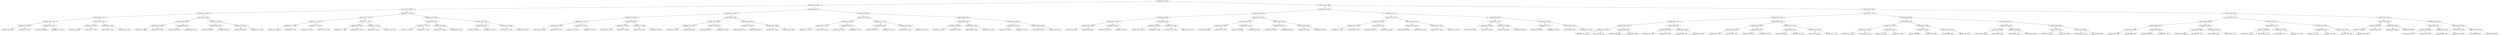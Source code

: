 digraph G{
1739407182 [label="Node{data=[3242, 3242]}"]
1739407182 -> 2134347278
2134347278 [label="Node{data=[2268, 2268]}"]
2134347278 -> 640474534
640474534 [label="Node{data=[1699, 1699]}"]
640474534 -> 730835843
730835843 [label="Node{data=[1680, 1680]}"]
730835843 -> 626435827
626435827 [label="Node{data=[1672, 1672]}"]
626435827 -> 1725045673
1725045673 [label="Node{data=[1668, 1668]}"]
1725045673 -> 651373368
651373368 [label="Node{data=[1666, 1666]}"]
651373368 -> 1893093330
1893093330 [label="Node{data=[1665, 1665]}"]
651373368 -> 1613172229
1613172229 [label="Node{data=[1667, 1667]}"]
1725045673 -> 375283451
375283451 [label="Node{data=[1670, 1670]}"]
375283451 -> 694894051
694894051 [label="Node{data=[1669, 1669]}"]
375283451 -> 1803640771
1803640771 [label="Node{data=[1671, 1671]}"]
626435827 -> 864957328
864957328 [label="Node{data=[1676, 1676]}"]
864957328 -> 1472400028
1472400028 [label="Node{data=[1674, 1674]}"]
1472400028 -> 666345890
666345890 [label="Node{data=[1673, 1673]}"]
1472400028 -> 1177128400
1177128400 [label="Node{data=[1675, 1675]}"]
864957328 -> 83436598
83436598 [label="Node{data=[1678, 1678]}"]
83436598 -> 1260472799
1260472799 [label="Node{data=[1677, 1677]}"]
83436598 -> 1367432104
1367432104 [label="Node{data=[1679, 1679]}"]
730835843 -> 1540098885
1540098885 [label="Node{data=[1691, 1691]}"]
1540098885 -> 374955166
374955166 [label="Node{data=[1687, 1687]}"]
374955166 -> 1475842107
1475842107 [label="Node{data=[1685, 1685]}"]
1475842107 -> 208723318
208723318 [label="Node{data=[1684, 1684]}"]
1475842107 -> 928872862
928872862 [label="Node{data=[1686, 1686]}"]
374955166 -> 1807511111
1807511111 [label="Node{data=[1689, 1689]}"]
1807511111 -> 2186563
2186563 [label="Node{data=[1688, 1688]}"]
1807511111 -> 179354460
179354460 [label="Node{data=[1690, 1690]}"]
1540098885 -> 1459466781
1459466781 [label="Node{data=[1695, 1695]}"]
1459466781 -> 1589321939
1589321939 [label="Node{data=[1693, 1693]}"]
1589321939 -> 1425716482
1425716482 [label="Node{data=[1692, 1692]}"]
1589321939 -> 1537183386
1537183386 [label="Node{data=[1694, 1694]}"]
1459466781 -> 1615442606
1615442606 [label="Node{data=[1697, 1697]}"]
1615442606 -> 1744022476
1744022476 [label="Node{data=[1696, 1696]}"]
1615442606 -> 1713389717
1713389717 [label="Node{data=[1698, 1698]}"]
640474534 -> 1097660821
1097660821 [label="Node{data=[1715, 1715]}"]
1097660821 -> 1813905364
1813905364 [label="Node{data=[1707, 1707]}"]
1813905364 -> 382374992
382374992 [label="Node{data=[1703, 1703]}"]
382374992 -> 1921669876
1921669876 [label="Node{data=[1701, 1701]}"]
1921669876 -> 1418503521
1418503521 [label="Node{data=[1700, 1700]}"]
1921669876 -> 1475085179
1475085179 [label="Node{data=[1702, 1702]}"]
382374992 -> 365327810
365327810 [label="Node{data=[1705, 1705]}"]
365327810 -> 901501044
901501044 [label="Node{data=[1704, 1704]}"]
365327810 -> 78502927
78502927 [label="Node{data=[1706, 1706]}"]
1813905364 -> 862838842
862838842 [label="Node{data=[1711, 1711]}"]
862838842 -> 354679792
354679792 [label="Node{data=[1709, 1709]}"]
354679792 -> 2129699152
2129699152 [label="Node{data=[1708, 1708]}"]
354679792 -> 341264165
341264165 [label="Node{data=[1710, 1710]}"]
862838842 -> 1223100837
1223100837 [label="Node{data=[1713, 1713]}"]
1223100837 -> 1116833586
1116833586 [label="Node{data=[1712, 1712]}"]
1223100837 -> 965755921
965755921 [label="Node{data=[1714, 1714]}"]
1097660821 -> 399524457
399524457 [label="Node{data=[2212, 2212]}"]
399524457 -> 1728760599
1728760599 [label="Node{data=[1719, 1719]}"]
1728760599 -> 703363283
703363283 [label="Node{data=[1717, 1717]}"]
703363283 -> 317129011
317129011 [label="Node{data=[1716, 1716]}"]
703363283 -> 129096204
129096204 [label="Node{data=[1718, 1718]}"]
1728760599 -> 919796638
919796638 [label="Node{data=[1908, 1908]}"]
919796638 -> 2092054391
2092054391 [label="Node{data=[1720, 1720]}"]
919796638 -> 1458982731
1458982731 [label="Node{data=[1910, 1910]}"]
399524457 -> 1595837987
1595837987 [label="Node{data=[2264, 2264]}"]
1595837987 -> 2125561941
2125561941 [label="Node{data=[2262, 2262]}"]
2125561941 -> 324344187
324344187 [label="Node{data=[2261, 2261]}"]
2125561941 -> 2008907853
2008907853 [label="Node{data=[2263, 2263]}"]
1595837987 -> 1551464207
1551464207 [label="Node{data=[2266, 2266]}"]
1551464207 -> 783874045
783874045 [label="Node{data=[2265, 2265]}"]
1551464207 -> 362659216
362659216 [label="Node{data=[2267, 2267]}"]
2134347278 -> 247064710
247064710 [label="Node{data=[3210, 3210]}"]
247064710 -> 426719057
426719057 [label="Node{data=[2553, 2553]}"]
426719057 -> 1879129246
1879129246 [label="Node{data=[2276, 2276]}"]
1879129246 -> 143158835
143158835 [label="Node{data=[2272, 2272]}"]
143158835 -> 1228163708
1228163708 [label="Node{data=[2270, 2270]}"]
1228163708 -> 687942068
687942068 [label="Node{data=[2269, 2269]}"]
1228163708 -> 1344083398
1344083398 [label="Node{data=[2271, 2271]}"]
143158835 -> 464457728
464457728 [label="Node{data=[2274, 2274]}"]
464457728 -> 1881398947
1881398947 [label="Node{data=[2273, 2273]}"]
464457728 -> 1355744666
1355744666 [label="Node{data=[2275, 2275]}"]
1879129246 -> 1757714784
1757714784 [label="Node{data=[2280, 2280]}"]
1757714784 -> 193510248
193510248 [label="Node{data=[2278, 2278]}"]
193510248 -> 1706080892
1706080892 [label="Node{data=[2277, 2277]}"]
193510248 -> 1299939461
1299939461 [label="Node{data=[2279, 2279]}"]
1757714784 -> 28843987
28843987 [label="Node{data=[2515, 2515]}"]
28843987 -> 1327867767
1327867767 [label="Node{data=[2281, 2281]}"]
28843987 -> 799446965
799446965 [label="Node{data=[2543, 2543]}"]
426719057 -> 1044927852
1044927852 [label="Node{data=[3202, 3202]}"]
1044927852 -> 2135921649
2135921649 [label="Node{data=[3198, 3198]}"]
2135921649 -> 489921904
489921904 [label="Node{data=[3167, 3167]}"]
489921904 -> 112441948
112441948 [label="Node{data=[3028, 3028]}"]
489921904 -> 2049735891
2049735891 [label="Node{data=[3190, 3190]}"]
2135921649 -> 2046797948
2046797948 [label="Node{data=[3200, 3200]}"]
2046797948 -> 2024174126
2024174126 [label="Node{data=[3199, 3199]}"]
2046797948 -> 1675380284
1675380284 [label="Node{data=[3201, 3201]}"]
1044927852 -> 2056217712
2056217712 [label="Node{data=[3206, 3206]}"]
2056217712 -> 2117570325
2117570325 [label="Node{data=[3204, 3204]}"]
2117570325 -> 894150143
894150143 [label="Node{data=[3203, 3203]}"]
2117570325 -> 875034828
875034828 [label="Node{data=[3205, 3205]}"]
2056217712 -> 889894620
889894620 [label="Node{data=[3208, 3208]}"]
889894620 -> 1996998735
1996998735 [label="Node{data=[3207, 3207]}"]
889894620 -> 529264397
529264397 [label="Node{data=[3209, 3209]}"]
247064710 -> 341939624
341939624 [label="Node{data=[3226, 3226]}"]
341939624 -> 1950186926
1950186926 [label="Node{data=[3218, 3218]}"]
1950186926 -> 1035048662
1035048662 [label="Node{data=[3214, 3214]}"]
1035048662 -> 2097341930
2097341930 [label="Node{data=[3212, 3212]}"]
2097341930 -> 1708585783
1708585783 [label="Node{data=[3211, 3211]}"]
2097341930 -> 2048467502
2048467502 [label="Node{data=[3213, 3213]}"]
1035048662 -> 1269763229
1269763229 [label="Node{data=[3216, 3216]}"]
1269763229 -> 568888759
568888759 [label="Node{data=[3215, 3215]}"]
1269763229 -> 1937087990
1937087990 [label="Node{data=[3217, 3217]}"]
1950186926 -> 1087293924
1087293924 [label="Node{data=[3222, 3222]}"]
1087293924 -> 1941372548
1941372548 [label="Node{data=[3220, 3220]}"]
1941372548 -> 383139952
383139952 [label="Node{data=[3219, 3219]}"]
1941372548 -> 1234429297
1234429297 [label="Node{data=[3221, 3221]}"]
1087293924 -> 2141488206
2141488206 [label="Node{data=[3224, 3224]}"]
2141488206 -> 992085984
992085984 [label="Node{data=[3223, 3223]}"]
2141488206 -> 533927220
533927220 [label="Node{data=[3225, 3225]}"]
341939624 -> 1237173202
1237173202 [label="Node{data=[3234, 3234]}"]
1237173202 -> 316713055
316713055 [label="Node{data=[3230, 3230]}"]
316713055 -> 970371300
970371300 [label="Node{data=[3228, 3228]}"]
970371300 -> 1043036255
1043036255 [label="Node{data=[3227, 3227]}"]
970371300 -> 430939931
430939931 [label="Node{data=[3229, 3229]}"]
316713055 -> 236617249
236617249 [label="Node{data=[3232, 3232]}"]
236617249 -> 46640790
46640790 [label="Node{data=[3231, 3231]}"]
236617249 -> 1741408017
1741408017 [label="Node{data=[3233, 3233]}"]
1237173202 -> 41536436
41536436 [label="Node{data=[3238, 3238]}"]
41536436 -> 1607423660
1607423660 [label="Node{data=[3236, 3236]}"]
1607423660 -> 1615065309
1615065309 [label="Node{data=[3235, 3235]}"]
1607423660 -> 1493778571
1493778571 [label="Node{data=[3237, 3237]}"]
41536436 -> 367072373
367072373 [label="Node{data=[3240, 3240]}"]
367072373 -> 817781331
817781331 [label="Node{data=[3239, 3239]}"]
367072373 -> 1325695361
1325695361 [label="Node{data=[3241, 3241]}"]
1739407182 -> 1553636850
1553636850 [label="Node{data=[3446, 3446]}"]
1553636850 -> 1103460520
1103460520 [label="Node{data=[3301, 3301]}"]
1103460520 -> 57396737
57396737 [label="Node{data=[3258, 3258]}"]
57396737 -> 1745375076
1745375076 [label="Node{data=[3250, 3250]}"]
1745375076 -> 1618295450
1618295450 [label="Node{data=[3246, 3246]}"]
1618295450 -> 178195972
178195972 [label="Node{data=[3244, 3244]}"]
178195972 -> 1473888912
1473888912 [label="Node{data=[3243, 3243]}"]
178195972 -> 2105590880
2105590880 [label="Node{data=[3245, 3245]}"]
1618295450 -> 887656608
887656608 [label="Node{data=[3248, 3248]}"]
887656608 -> 1182095127
1182095127 [label="Node{data=[3247, 3247]}"]
887656608 -> 1604440075
1604440075 [label="Node{data=[3249, 3249]}"]
1745375076 -> 620346459
620346459 [label="Node{data=[3254, 3254]}"]
620346459 -> 1424250356
1424250356 [label="Node{data=[3252, 3252]}"]
1424250356 -> 952462736
952462736 [label="Node{data=[3251, 3251]}"]
1424250356 -> 1773519627
1773519627 [label="Node{data=[3253, 3253]}"]
620346459 -> 13086978
13086978 [label="Node{data=[3256, 3256]}"]
13086978 -> 1987710747
1987710747 [label="Node{data=[3255, 3255]}"]
13086978 -> 1707103657
1707103657 [label="Node{data=[3257, 3257]}"]
57396737 -> 581599105
581599105 [label="Node{data=[3293, 3293]}"]
581599105 -> 534287735
534287735 [label="Node{data=[3289, 3289]}"]
534287735 -> 972833600
972833600 [label="Node{data=[3260, 3260]}"]
972833600 -> 1584805067
1584805067 [label="Node{data=[3259, 3259]}"]
972833600 -> 793841395
793841395 [label="Node{data=[3287, 3287]}"]
534287735 -> 1962493251
1962493251 [label="Node{data=[3291, 3291]}"]
1962493251 -> 801435359
801435359 [label="Node{data=[3290, 3290]}"]
1962493251 -> 1081821056
1081821056 [label="Node{data=[3292, 3292]}"]
581599105 -> 1736110058
1736110058 [label="Node{data=[3297, 3297]}"]
1736110058 -> 1494711579
1494711579 [label="Node{data=[3295, 3295]}"]
1494711579 -> 1361957616
1361957616 [label="Node{data=[3294, 3294]}"]
1494711579 -> 1265682450
1265682450 [label="Node{data=[3296, 3296]}"]
1736110058 -> 2068146985
2068146985 [label="Node{data=[3299, 3299]}"]
2068146985 -> 425209599
425209599 [label="Node{data=[3298, 3298]}"]
2068146985 -> 643679606
643679606 [label="Node{data=[3300, 3300]}"]
1103460520 -> 1797306871
1797306871 [label="Node{data=[3417, 3417]}"]
1797306871 -> 1005362073
1005362073 [label="Node{data=[3316, 3316]}"]
1005362073 -> 1662739917
1662739917 [label="Node{data=[3305, 3305]}"]
1662739917 -> 723876525
723876525 [label="Node{data=[3303, 3303]}"]
723876525 -> 1160020287
1160020287 [label="Node{data=[3302, 3302]}"]
723876525 -> 441182801
441182801 [label="Node{data=[3304, 3304]}"]
1662739917 -> 575066584
575066584 [label="Node{data=[3307, 3307]}"]
575066584 -> 573978415
573978415 [label="Node{data=[3306, 3306]}"]
575066584 -> 1132099375
1132099375 [label="Node{data=[3308, 3308]}"]
1005362073 -> 103158899
103158899 [label="Node{data=[3413, 3413]}"]
103158899 -> 318430590
318430590 [label="Node{data=[3411, 3411]}"]
318430590 -> 23465793
23465793 [label="Node{data=[3359, 3359]}"]
318430590 -> 297128781
297128781 [label="Node{data=[3412, 3412]}"]
103158899 -> 663144580
663144580 [label="Node{data=[3415, 3415]}"]
663144580 -> 1674833959
1674833959 [label="Node{data=[3414, 3414]}"]
663144580 -> 1384048411
1384048411 [label="Node{data=[3416, 3416]}"]
1797306871 -> 1835952546
1835952546 [label="Node{data=[3425, 3425]}"]
1835952546 -> 2092785251
2092785251 [label="Node{data=[3421, 3421]}"]
2092785251 -> 1301275
1301275 [label="Node{data=[3419, 3419]}"]
1301275 -> 628138557
628138557 [label="Node{data=[3418, 3418]}"]
1301275 -> 1003355208
1003355208 [label="Node{data=[3420, 3420]}"]
2092785251 -> 764797716
764797716 [label="Node{data=[3423, 3423]}"]
764797716 -> 868236990
868236990 [label="Node{data=[3422, 3422]}"]
764797716 -> 318837681
318837681 [label="Node{data=[3424, 3424]}"]
1835952546 -> 1207603749
1207603749 [label="Node{data=[3429, 3429]}"]
1207603749 -> 1165317261
1165317261 [label="Node{data=[3427, 3427]}"]
1165317261 -> 2004002643
2004002643 [label="Node{data=[3426, 3426]}"]
1165317261 -> 1819651735
1819651735 [label="Node{data=[3428, 3428]}"]
1207603749 -> 2139972230
2139972230 [label="Node{data=[3431, 3431]}"]
2139972230 -> 280199366
280199366 [label="Node{data=[3430, 3430]}"]
2139972230 -> 1914299836
1914299836 [label="Node{data=[3432, 3432]}"]
1553636850 -> 861535358
861535358 [label="Node{data=[4840, 4840]}"]
861535358 -> 668217793
668217793 [label="Node{data=[4171, 4171]}"]
668217793 -> 728576077
728576077 [label="Node{data=[3811, 3811]}"]
728576077 -> 384042137
384042137 [label="Node{data=[3803, 3803]}"]
384042137 -> 1789042743
1789042743 [label="Node{data=[3799, 3799]}"]
1789042743 -> 1820249755
1820249755 [label="Node{data=[3725, 3725]}"]
1820249755 -> 785605633
785605633 [label="Node{data=[3718, 3718]}"]
1820249755 -> 413498766
413498766 [label="Node{data=[3778, 3778]}"]
1789042743 -> 1736033717
1736033717 [label="Node{data=[3801, 3801]}"]
1736033717 -> 2104088023
2104088023 [label="Node{data=[3800, 3800]}"]
1736033717 -> 1219446039
1219446039 [label="Node{data=[3802, 3802]}"]
384042137 -> 2077558913
2077558913 [label="Node{data=[3807, 3807]}"]
2077558913 -> 1378369059
1378369059 [label="Node{data=[3805, 3805]}"]
1378369059 -> 1641844444
1641844444 [label="Node{data=[3804, 3804]}"]
1378369059 -> 1399449613
1399449613 [label="Node{data=[3806, 3806]}"]
2077558913 -> 2843617
2843617 [label="Node{data=[3809, 3809]}"]
2843617 -> 325164257
325164257 [label="Node{data=[3808, 3808]}"]
2843617 -> 382618175
382618175 [label="Node{data=[3810, 3810]}"]
728576077 -> 175894891
175894891 [label="Node{data=[4163, 4163]}"]
175894891 -> 1360310190
1360310190 [label="Node{data=[4056, 4056]}"]
1360310190 -> 1309521913
1309521913 [label="Node{data=[3814, 3814]}"]
1309521913 -> 712410037
712410037 [label="Node{data=[3812, 3812]}"]
1309521913 -> 2136203065
2136203065 [label="Node{data=[4024, 4024]}"]
1360310190 -> 198080162
198080162 [label="Node{data=[4161, 4161]}"]
198080162 -> 685750877
685750877 [label="Node{data=[4160, 4160]}"]
198080162 -> 908783576
908783576 [label="Node{data=[4162, 4162]}"]
175894891 -> 1474384947
1474384947 [label="Node{data=[4167, 4167]}"]
1474384947 -> 803357451
803357451 [label="Node{data=[4165, 4165]}"]
803357451 -> 2059016696
2059016696 [label="Node{data=[4164, 4164]}"]
803357451 -> 462384472
462384472 [label="Node{data=[4166, 4166]}"]
1474384947 -> 1184031446
1184031446 [label="Node{data=[4169, 4169]}"]
1184031446 -> 2069170964
2069170964 [label="Node{data=[4168, 4168]}"]
1184031446 -> 1368041567
1368041567 [label="Node{data=[4170, 4170]}"]
668217793 -> 823130779
823130779 [label="Node{data=[4683, 4683]}"]
823130779 -> 1616525886
1616525886 [label="Node{data=[4675, 4675]}"]
1616525886 -> 864325770
864325770 [label="Node{data=[4318, 4318]}"]
864325770 -> 935862005
935862005 [label="Node{data=[4282, 4282]}"]
935862005 -> 2044584373
2044584373 [label="Node{data=[4172, 4172]}"]
935862005 -> 1223147386
1223147386 [label="Node{data=[4315, 4315]}"]
864325770 -> 1601205804
1601205804 [label="Node{data=[4673, 4673]}"]
1601205804 -> 674817153
674817153 [label="Node{data=[4336, 4336]}"]
1601205804 -> 1056860282
1056860282 [label="Node{data=[4674, 4674]}"]
1616525886 -> 1268190384
1268190384 [label="Node{data=[4679, 4679]}"]
1268190384 -> 386581240
386581240 [label="Node{data=[4677, 4677]}"]
386581240 -> 2021204084
2021204084 [label="Node{data=[4676, 4676]}"]
386581240 -> 898185913
898185913 [label="Node{data=[4678, 4678]}"]
1268190384 -> 1174950452
1174950452 [label="Node{data=[4681, 4681]}"]
1174950452 -> 131355919
131355919 [label="Node{data=[4680, 4680]}"]
1174950452 -> 916434689
916434689 [label="Node{data=[4682, 4682]}"]
823130779 -> 1245644697
1245644697 [label="Node{data=[4691, 4691]}"]
1245644697 -> 1310881048
1310881048 [label="Node{data=[4687, 4687]}"]
1310881048 -> 1811623422
1811623422 [label="Node{data=[4685, 4685]}"]
1811623422 -> 550989863
550989863 [label="Node{data=[4684, 4684]}"]
1811623422 -> 317110379
317110379 [label="Node{data=[4686, 4686]}"]
1310881048 -> 1328645530
1328645530 [label="Node{data=[4689, 4689]}"]
1328645530 -> 2107098463
2107098463 [label="Node{data=[4688, 4688]}"]
1328645530 -> 1717228674
1717228674 [label="Node{data=[4690, 4690]}"]
1245644697 -> 1096289730
1096289730 [label="Node{data=[4836, 4836]}"]
1096289730 -> 42360102
42360102 [label="Node{data=[4772, 4772]}"]
42360102 -> 1106828564
1106828564 [label="Node{data=[4742, 4742]}"]
42360102 -> 1899429741
1899429741 [label="Node{data=[4835, 4835]}"]
1096289730 -> 1879165588
1879165588 [label="Node{data=[4838, 4838]}"]
1879165588 -> 1079957215
1079957215 [label="Node{data=[4837, 4837]}"]
1879165588 -> 1196008381
1196008381 [label="Node{data=[4839, 4839]}"]
861535358 -> 29548974
29548974 [label="Node{data=[7639, 7639]}"]
29548974 -> 2137640552
2137640552 [label="Node{data=[5352, 5352]}"]
2137640552 -> 1236731764
1236731764 [label="Node{data=[4848, 4848]}"]
1236731764 -> 1130959284
1130959284 [label="Node{data=[4844, 4844]}"]
1130959284 -> 1429231590
1429231590 [label="Node{data=[4842, 4842]}"]
1429231590 -> 1679542694
1679542694 [label="Node{data=[4841, 4841]}"]
1429231590 -> 359067382
359067382 [label="Node{data=[4843, 4843]}"]
1130959284 -> 503949663
503949663 [label="Node{data=[4846, 4846]}"]
503949663 -> 1230062111
1230062111 [label="Node{data=[4845, 4845]}"]
503949663 -> 1941828714
1941828714 [label="Node{data=[4847, 4847]}"]
1236731764 -> 1359918517
1359918517 [label="Node{data=[4852, 4852]}"]
1359918517 -> 35569050
35569050 [label="Node{data=[4850, 4850]}"]
35569050 -> 1092376188
1092376188 [label="Node{data=[4849, 4849]}"]
35569050 -> 1570698385
1570698385 [label="Node{data=[4851, 4851]}"]
1359918517 -> 2040086922
2040086922 [label="Node{data=[4865, 4865]}"]
2040086922 -> 236765518
236765518 [label="Node{data=[4853, 4853]}"]
2040086922 -> 764463431
764463431 [label="Node{data=[4973, 4973]}"]
2137640552 -> 117479960
117479960 [label="Node{data=[7631, 7631]}"]
117479960 -> 883301987
883301987 [label="Node{data=[5745, 5745]}"]
883301987 -> 1557708552
1557708552 [label="Node{data=[5498, 5498]}"]
1557708552 -> 1999216421
1999216421 [label="Node{data=[5474, 5474]}"]
1557708552 -> 1962548098
1962548098 [label="Node{data=[5525, 5525]}"]
883301987 -> 1890272888
1890272888 [label="Node{data=[7629, 7629]}"]
1890272888 -> 1762826138
1762826138 [label="Node{data=[6204, 6204]}"]
1890272888 -> 1392110890
1392110890 [label="Node{data=[7630, 7630]}"]
117479960 -> 1987828476
1987828476 [label="Node{data=[7635, 7635]}"]
1987828476 -> 1556728525
1556728525 [label="Node{data=[7633, 7633]}"]
1556728525 -> 555362441
555362441 [label="Node{data=[7632, 7632]}"]
1556728525 -> 1016529213
1016529213 [label="Node{data=[7634, 7634]}"]
1987828476 -> 345215081
345215081 [label="Node{data=[7637, 7637]}"]
345215081 -> 102678420
102678420 [label="Node{data=[7636, 7636]}"]
345215081 -> 1991283134
1991283134 [label="Node{data=[7638, 7638]}"]
29548974 -> 1923803324
1923803324 [label="Node{data=[8101, 8101]}"]
1923803324 -> 2058501720
2058501720 [label="Node{data=[7999, 7999]}"]
2058501720 -> 153345157
153345157 [label="Node{data=[7898, 7898]}"]
153345157 -> 2079101310
2079101310 [label="Node{data=[7885, 7885]}"]
153345157 -> 1587968439
1587968439 [label="Node{data=[7959, 7959]}"]
2058501720 -> 898489541
898489541 [label="Node{data=[8064, 8064]}"]
898489541 -> 584972549
584972549 [label="Node{data=[8029, 8029]}"]
898489541 -> 1034287937
1034287937 [label="Node{data=[8098, 8098]}"]
1923803324 -> 1344493187
1344493187 [label="Node{data=[8931, 8931]}"]
1344493187 -> 194237366
194237366 [label="Node{data=[8927, 8927]}"]
194237366 -> 1179325968
1179325968 [label="Node{data=[8925, 8925]}"]
1179325968 -> 1411809899
1411809899 [label="Node{data=[8924, 8924]}"]
1179325968 -> 511394082
511394082 [label="Node{data=[8926, 8926]}"]
194237366 -> 199241528
199241528 [label="Node{data=[8929, 8929]}"]
199241528 -> 361059266
361059266 [label="Node{data=[8928, 8928]}"]
199241528 -> 1968225987
1968225987 [label="Node{data=[8930, 8930]}"]
1344493187 -> 837190426
837190426 [label="Node{data=[8933, 8933]}"]
837190426 -> 1005974513
1005974513 [label="Node{data=[8932, 8932]}"]
837190426 -> 80854030
80854030 [label="Node{data=[8935, 8935]}"]
80854030 -> 1946660081
1946660081 [label="Node{data=[8934, 8934]}"]
80854030 -> 1912348472
1912348472 [label="Node{data=[8936, 8936]}"]
}